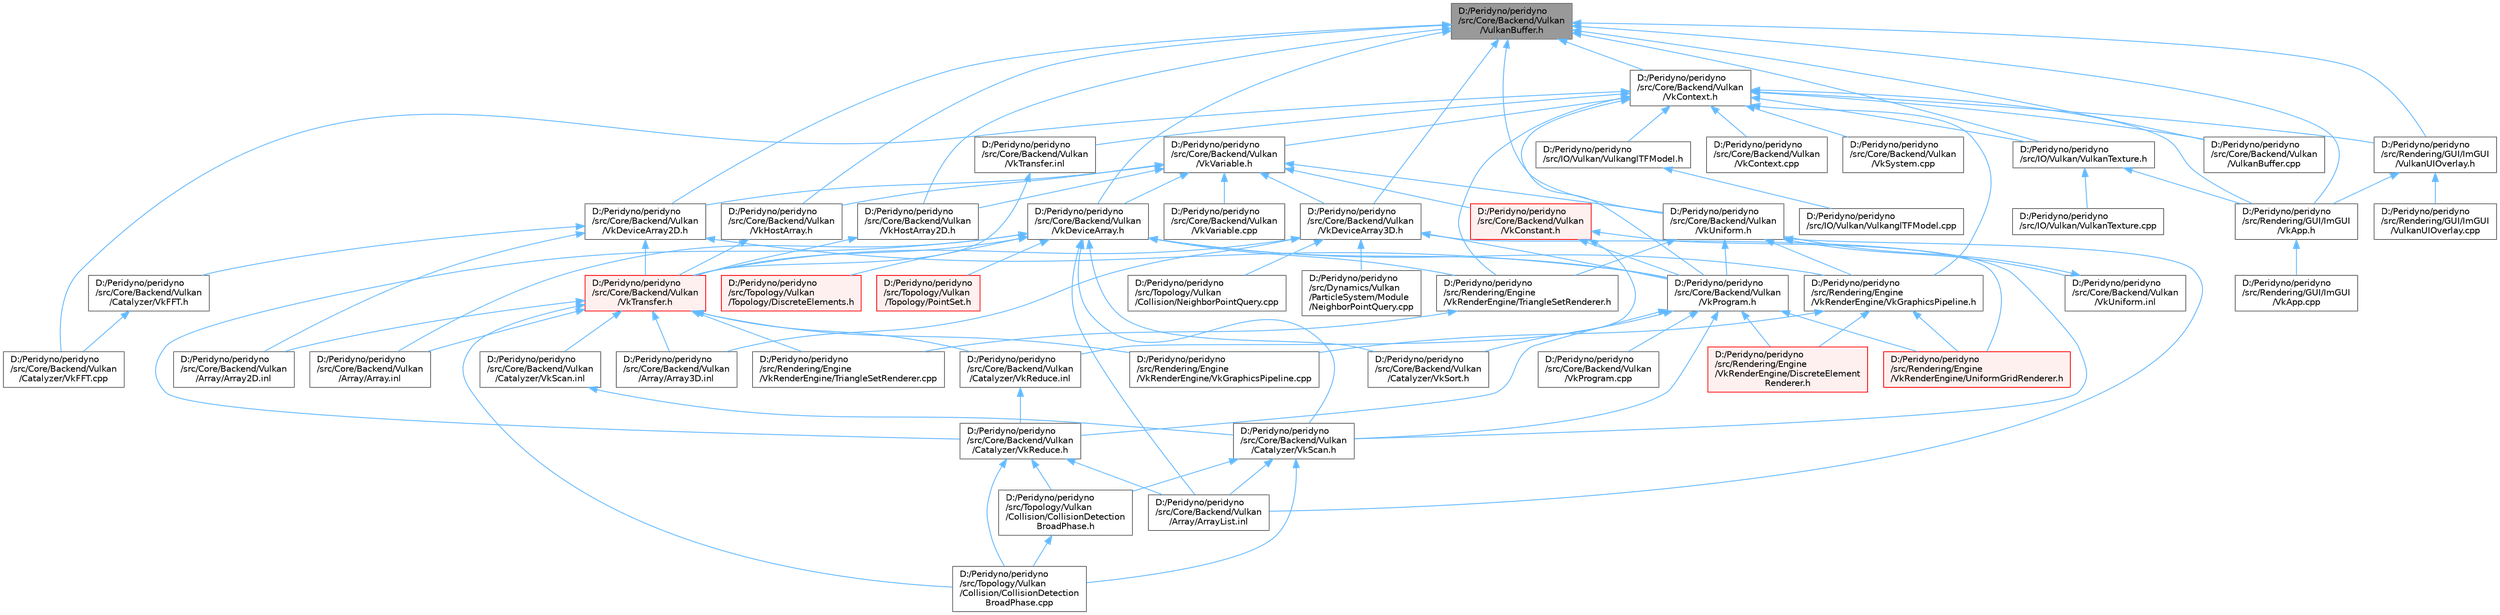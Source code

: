 digraph "D:/Peridyno/peridyno/src/Core/Backend/Vulkan/VulkanBuffer.h"
{
 // LATEX_PDF_SIZE
  bgcolor="transparent";
  edge [fontname=Helvetica,fontsize=10,labelfontname=Helvetica,labelfontsize=10];
  node [fontname=Helvetica,fontsize=10,shape=box,height=0.2,width=0.4];
  Node1 [id="Node000001",label="D:/Peridyno/peridyno\l/src/Core/Backend/Vulkan\l/VulkanBuffer.h",height=0.2,width=0.4,color="gray40", fillcolor="grey60", style="filled", fontcolor="black",tooltip=" "];
  Node1 -> Node2 [id="edge1_Node000001_Node000002",dir="back",color="steelblue1",style="solid",tooltip=" "];
  Node2 [id="Node000002",label="D:/Peridyno/peridyno\l/src/Core/Backend/Vulkan\l/VkContext.h",height=0.2,width=0.4,color="grey40", fillcolor="white", style="filled",URL="$_vk_context_8h.html",tooltip=" "];
  Node2 -> Node3 [id="edge2_Node000002_Node000003",dir="back",color="steelblue1",style="solid",tooltip=" "];
  Node3 [id="Node000003",label="D:/Peridyno/peridyno\l/src/Core/Backend/Vulkan\l/Catalyzer/VkFFT.cpp",height=0.2,width=0.4,color="grey40", fillcolor="white", style="filled",URL="$_vk_f_f_t_8cpp.html",tooltip=" "];
  Node2 -> Node4 [id="edge3_Node000002_Node000004",dir="back",color="steelblue1",style="solid",tooltip=" "];
  Node4 [id="Node000004",label="D:/Peridyno/peridyno\l/src/Core/Backend/Vulkan\l/VkContext.cpp",height=0.2,width=0.4,color="grey40", fillcolor="white", style="filled",URL="$_vk_context_8cpp.html",tooltip=" "];
  Node2 -> Node5 [id="edge4_Node000002_Node000005",dir="back",color="steelblue1",style="solid",tooltip=" "];
  Node5 [id="Node000005",label="D:/Peridyno/peridyno\l/src/Core/Backend/Vulkan\l/VkProgram.h",height=0.2,width=0.4,color="grey40", fillcolor="white", style="filled",URL="$_vk_program_8h.html",tooltip=" "];
  Node5 -> Node6 [id="edge5_Node000005_Node000006",dir="back",color="steelblue1",style="solid",tooltip=" "];
  Node6 [id="Node000006",label="D:/Peridyno/peridyno\l/src/Core/Backend/Vulkan\l/Catalyzer/VkReduce.h",height=0.2,width=0.4,color="grey40", fillcolor="white", style="filled",URL="$_vk_reduce_8h.html",tooltip=" "];
  Node6 -> Node7 [id="edge6_Node000006_Node000007",dir="back",color="steelblue1",style="solid",tooltip=" "];
  Node7 [id="Node000007",label="D:/Peridyno/peridyno\l/src/Core/Backend/Vulkan\l/Array/ArrayList.inl",height=0.2,width=0.4,color="grey40", fillcolor="white", style="filled",URL="$_vulkan_2_array_2_array_list_8inl.html",tooltip=" "];
  Node6 -> Node8 [id="edge7_Node000006_Node000008",dir="back",color="steelblue1",style="solid",tooltip=" "];
  Node8 [id="Node000008",label="D:/Peridyno/peridyno\l/src/Topology/Vulkan\l/Collision/CollisionDetection\lBroadPhase.cpp",height=0.2,width=0.4,color="grey40", fillcolor="white", style="filled",URL="$_collision_detection_broad_phase_8cpp.html",tooltip=" "];
  Node6 -> Node9 [id="edge8_Node000006_Node000009",dir="back",color="steelblue1",style="solid",tooltip=" "];
  Node9 [id="Node000009",label="D:/Peridyno/peridyno\l/src/Topology/Vulkan\l/Collision/CollisionDetection\lBroadPhase.h",height=0.2,width=0.4,color="grey40", fillcolor="white", style="filled",URL="$_vulkan_2_collision_2_collision_detection_broad_phase_8h.html",tooltip=" "];
  Node9 -> Node8 [id="edge9_Node000009_Node000008",dir="back",color="steelblue1",style="solid",tooltip=" "];
  Node5 -> Node10 [id="edge10_Node000005_Node000010",dir="back",color="steelblue1",style="solid",tooltip=" "];
  Node10 [id="Node000010",label="D:/Peridyno/peridyno\l/src/Core/Backend/Vulkan\l/Catalyzer/VkScan.h",height=0.2,width=0.4,color="grey40", fillcolor="white", style="filled",URL="$_vk_scan_8h.html",tooltip=" "];
  Node10 -> Node7 [id="edge11_Node000010_Node000007",dir="back",color="steelblue1",style="solid",tooltip=" "];
  Node10 -> Node8 [id="edge12_Node000010_Node000008",dir="back",color="steelblue1",style="solid",tooltip=" "];
  Node10 -> Node9 [id="edge13_Node000010_Node000009",dir="back",color="steelblue1",style="solid",tooltip=" "];
  Node5 -> Node11 [id="edge14_Node000005_Node000011",dir="back",color="steelblue1",style="solid",tooltip=" "];
  Node11 [id="Node000011",label="D:/Peridyno/peridyno\l/src/Core/Backend/Vulkan\l/Catalyzer/VkSort.h",height=0.2,width=0.4,color="grey40", fillcolor="white", style="filled",URL="$_vk_sort_8h.html",tooltip=" "];
  Node5 -> Node12 [id="edge15_Node000005_Node000012",dir="back",color="steelblue1",style="solid",tooltip=" "];
  Node12 [id="Node000012",label="D:/Peridyno/peridyno\l/src/Core/Backend/Vulkan\l/VkProgram.cpp",height=0.2,width=0.4,color="grey40", fillcolor="white", style="filled",URL="$_vk_program_8cpp.html",tooltip=" "];
  Node5 -> Node13 [id="edge16_Node000005_Node000013",dir="back",color="steelblue1",style="solid",tooltip=" "];
  Node13 [id="Node000013",label="D:/Peridyno/peridyno\l/src/Rendering/Engine\l/VkRenderEngine/DiscreteElement\lRenderer.h",height=0.2,width=0.4,color="red", fillcolor="#FFF0F0", style="filled",URL="$_discrete_element_renderer_8h.html",tooltip=" "];
  Node5 -> Node15 [id="edge17_Node000005_Node000015",dir="back",color="steelblue1",style="solid",tooltip=" "];
  Node15 [id="Node000015",label="D:/Peridyno/peridyno\l/src/Rendering/Engine\l/VkRenderEngine/UniformGridRenderer.h",height=0.2,width=0.4,color="red", fillcolor="#FFF0F0", style="filled",URL="$_uniform_grid_renderer_8h.html",tooltip=" "];
  Node2 -> Node17 [id="edge18_Node000002_Node000017",dir="back",color="steelblue1",style="solid",tooltip=" "];
  Node17 [id="Node000017",label="D:/Peridyno/peridyno\l/src/Core/Backend/Vulkan\l/VkSystem.cpp",height=0.2,width=0.4,color="grey40", fillcolor="white", style="filled",URL="$_vk_system_8cpp.html",tooltip=" "];
  Node2 -> Node18 [id="edge19_Node000002_Node000018",dir="back",color="steelblue1",style="solid",tooltip=" "];
  Node18 [id="Node000018",label="D:/Peridyno/peridyno\l/src/Core/Backend/Vulkan\l/VkTransfer.inl",height=0.2,width=0.4,color="grey40", fillcolor="white", style="filled",URL="$_vk_transfer_8inl.html",tooltip=" "];
  Node18 -> Node19 [id="edge20_Node000018_Node000019",dir="back",color="steelblue1",style="solid",tooltip=" "];
  Node19 [id="Node000019",label="D:/Peridyno/peridyno\l/src/Core/Backend/Vulkan\l/VkTransfer.h",height=0.2,width=0.4,color="red", fillcolor="#FFF0F0", style="filled",URL="$_vk_transfer_8h.html",tooltip=" "];
  Node19 -> Node20 [id="edge21_Node000019_Node000020",dir="back",color="steelblue1",style="solid",tooltip=" "];
  Node20 [id="Node000020",label="D:/Peridyno/peridyno\l/src/Core/Backend/Vulkan\l/Array/Array.inl",height=0.2,width=0.4,color="grey40", fillcolor="white", style="filled",URL="$_vulkan_2_array_2_array_8inl.html",tooltip=" "];
  Node19 -> Node21 [id="edge22_Node000019_Node000021",dir="back",color="steelblue1",style="solid",tooltip=" "];
  Node21 [id="Node000021",label="D:/Peridyno/peridyno\l/src/Core/Backend/Vulkan\l/Array/Array2D.inl",height=0.2,width=0.4,color="grey40", fillcolor="white", style="filled",URL="$_vulkan_2_array_2_array2_d_8inl.html",tooltip=" "];
  Node19 -> Node22 [id="edge23_Node000019_Node000022",dir="back",color="steelblue1",style="solid",tooltip=" "];
  Node22 [id="Node000022",label="D:/Peridyno/peridyno\l/src/Core/Backend/Vulkan\l/Array/Array3D.inl",height=0.2,width=0.4,color="grey40", fillcolor="white", style="filled",URL="$_vulkan_2_array_2_array3_d_8inl.html",tooltip=" "];
  Node19 -> Node23 [id="edge24_Node000019_Node000023",dir="back",color="steelblue1",style="solid",tooltip=" "];
  Node23 [id="Node000023",label="D:/Peridyno/peridyno\l/src/Core/Backend/Vulkan\l/Catalyzer/VkReduce.inl",height=0.2,width=0.4,color="grey40", fillcolor="white", style="filled",URL="$_vk_reduce_8inl.html",tooltip=" "];
  Node23 -> Node6 [id="edge25_Node000023_Node000006",dir="back",color="steelblue1",style="solid",tooltip=" "];
  Node19 -> Node24 [id="edge26_Node000019_Node000024",dir="back",color="steelblue1",style="solid",tooltip=" "];
  Node24 [id="Node000024",label="D:/Peridyno/peridyno\l/src/Core/Backend/Vulkan\l/Catalyzer/VkScan.inl",height=0.2,width=0.4,color="grey40", fillcolor="white", style="filled",URL="$_vk_scan_8inl.html",tooltip=" "];
  Node24 -> Node10 [id="edge27_Node000024_Node000010",dir="back",color="steelblue1",style="solid",tooltip=" "];
  Node19 -> Node26 [id="edge28_Node000019_Node000026",dir="back",color="steelblue1",style="solid",tooltip=" "];
  Node26 [id="Node000026",label="D:/Peridyno/peridyno\l/src/Rendering/Engine\l/VkRenderEngine/TriangleSetRenderer.cpp",height=0.2,width=0.4,color="grey40", fillcolor="white", style="filled",URL="$_triangle_set_renderer_8cpp.html",tooltip=" "];
  Node19 -> Node27 [id="edge29_Node000019_Node000027",dir="back",color="steelblue1",style="solid",tooltip=" "];
  Node27 [id="Node000027",label="D:/Peridyno/peridyno\l/src/Rendering/Engine\l/VkRenderEngine/VkGraphicsPipeline.cpp",height=0.2,width=0.4,color="grey40", fillcolor="white", style="filled",URL="$_vk_graphics_pipeline_8cpp.html",tooltip=" "];
  Node19 -> Node8 [id="edge30_Node000019_Node000008",dir="back",color="steelblue1",style="solid",tooltip=" "];
  Node2 -> Node32 [id="edge31_Node000002_Node000032",dir="back",color="steelblue1",style="solid",tooltip=" "];
  Node32 [id="Node000032",label="D:/Peridyno/peridyno\l/src/Core/Backend/Vulkan\l/VkVariable.h",height=0.2,width=0.4,color="grey40", fillcolor="white", style="filled",URL="$_vk_variable_8h.html",tooltip=" "];
  Node32 -> Node33 [id="edge32_Node000032_Node000033",dir="back",color="steelblue1",style="solid",tooltip=" "];
  Node33 [id="Node000033",label="D:/Peridyno/peridyno\l/src/Core/Backend/Vulkan\l/VkConstant.h",height=0.2,width=0.4,color="red", fillcolor="#FFF0F0", style="filled",URL="$_vk_constant_8h.html",tooltip=" "];
  Node33 -> Node23 [id="edge33_Node000033_Node000023",dir="back",color="steelblue1",style="solid",tooltip=" "];
  Node33 -> Node10 [id="edge34_Node000033_Node000010",dir="back",color="steelblue1",style="solid",tooltip=" "];
  Node33 -> Node5 [id="edge35_Node000033_Node000005",dir="back",color="steelblue1",style="solid",tooltip=" "];
  Node32 -> Node35 [id="edge36_Node000032_Node000035",dir="back",color="steelblue1",style="solid",tooltip=" "];
  Node35 [id="Node000035",label="D:/Peridyno/peridyno\l/src/Core/Backend/Vulkan\l/VkDeviceArray.h",height=0.2,width=0.4,color="grey40", fillcolor="white", style="filled",URL="$_vk_device_array_8h.html",tooltip=" "];
  Node35 -> Node20 [id="edge37_Node000035_Node000020",dir="back",color="steelblue1",style="solid",tooltip=" "];
  Node35 -> Node7 [id="edge38_Node000035_Node000007",dir="back",color="steelblue1",style="solid",tooltip=" "];
  Node35 -> Node6 [id="edge39_Node000035_Node000006",dir="back",color="steelblue1",style="solid",tooltip=" "];
  Node35 -> Node10 [id="edge40_Node000035_Node000010",dir="back",color="steelblue1",style="solid",tooltip=" "];
  Node35 -> Node11 [id="edge41_Node000035_Node000011",dir="back",color="steelblue1",style="solid",tooltip=" "];
  Node35 -> Node5 [id="edge42_Node000035_Node000005",dir="back",color="steelblue1",style="solid",tooltip=" "];
  Node35 -> Node19 [id="edge43_Node000035_Node000019",dir="back",color="steelblue1",style="solid",tooltip=" "];
  Node35 -> Node36 [id="edge44_Node000035_Node000036",dir="back",color="steelblue1",style="solid",tooltip=" "];
  Node36 [id="Node000036",label="D:/Peridyno/peridyno\l/src/Rendering/Engine\l/VkRenderEngine/TriangleSetRenderer.h",height=0.2,width=0.4,color="grey40", fillcolor="white", style="filled",URL="$_triangle_set_renderer_8h.html",tooltip=" "];
  Node36 -> Node26 [id="edge45_Node000036_Node000026",dir="back",color="steelblue1",style="solid",tooltip=" "];
  Node35 -> Node37 [id="edge46_Node000035_Node000037",dir="back",color="steelblue1",style="solid",tooltip=" "];
  Node37 [id="Node000037",label="D:/Peridyno/peridyno\l/src/Rendering/Engine\l/VkRenderEngine/VkGraphicsPipeline.h",height=0.2,width=0.4,color="grey40", fillcolor="white", style="filled",URL="$_vk_graphics_pipeline_8h.html",tooltip=" "];
  Node37 -> Node13 [id="edge47_Node000037_Node000013",dir="back",color="steelblue1",style="solid",tooltip=" "];
  Node37 -> Node15 [id="edge48_Node000037_Node000015",dir="back",color="steelblue1",style="solid",tooltip=" "];
  Node37 -> Node27 [id="edge49_Node000037_Node000027",dir="back",color="steelblue1",style="solid",tooltip=" "];
  Node35 -> Node38 [id="edge50_Node000035_Node000038",dir="back",color="steelblue1",style="solid",tooltip=" "];
  Node38 [id="Node000038",label="D:/Peridyno/peridyno\l/src/Topology/Vulkan\l/Topology/DiscreteElements.h",height=0.2,width=0.4,color="red", fillcolor="#FFF0F0", style="filled",URL="$_vulkan_2_topology_2_discrete_elements_8h.html",tooltip=" "];
  Node35 -> Node39 [id="edge51_Node000035_Node000039",dir="back",color="steelblue1",style="solid",tooltip=" "];
  Node39 [id="Node000039",label="D:/Peridyno/peridyno\l/src/Topology/Vulkan\l/Topology/PointSet.h",height=0.2,width=0.4,color="red", fillcolor="#FFF0F0", style="filled",URL="$_vulkan_2_topology_2_point_set_8h.html",tooltip=" "];
  Node32 -> Node45 [id="edge52_Node000032_Node000045",dir="back",color="steelblue1",style="solid",tooltip=" "];
  Node45 [id="Node000045",label="D:/Peridyno/peridyno\l/src/Core/Backend/Vulkan\l/VkDeviceArray2D.h",height=0.2,width=0.4,color="grey40", fillcolor="white", style="filled",URL="$_vk_device_array2_d_8h.html",tooltip=" "];
  Node45 -> Node21 [id="edge53_Node000045_Node000021",dir="back",color="steelblue1",style="solid",tooltip=" "];
  Node45 -> Node46 [id="edge54_Node000045_Node000046",dir="back",color="steelblue1",style="solid",tooltip=" "];
  Node46 [id="Node000046",label="D:/Peridyno/peridyno\l/src/Core/Backend/Vulkan\l/Catalyzer/VkFFT.h",height=0.2,width=0.4,color="grey40", fillcolor="white", style="filled",URL="$_vk_f_f_t_8h.html",tooltip=" "];
  Node46 -> Node3 [id="edge55_Node000046_Node000003",dir="back",color="steelblue1",style="solid",tooltip=" "];
  Node45 -> Node5 [id="edge56_Node000045_Node000005",dir="back",color="steelblue1",style="solid",tooltip=" "];
  Node45 -> Node19 [id="edge57_Node000045_Node000019",dir="back",color="steelblue1",style="solid",tooltip=" "];
  Node32 -> Node47 [id="edge58_Node000032_Node000047",dir="back",color="steelblue1",style="solid",tooltip=" "];
  Node47 [id="Node000047",label="D:/Peridyno/peridyno\l/src/Core/Backend/Vulkan\l/VkDeviceArray3D.h",height=0.2,width=0.4,color="grey40", fillcolor="white", style="filled",URL="$_vk_device_array3_d_8h.html",tooltip=" "];
  Node47 -> Node22 [id="edge59_Node000047_Node000022",dir="back",color="steelblue1",style="solid",tooltip=" "];
  Node47 -> Node5 [id="edge60_Node000047_Node000005",dir="back",color="steelblue1",style="solid",tooltip=" "];
  Node47 -> Node19 [id="edge61_Node000047_Node000019",dir="back",color="steelblue1",style="solid",tooltip=" "];
  Node47 -> Node48 [id="edge62_Node000047_Node000048",dir="back",color="steelblue1",style="solid",tooltip=" "];
  Node48 [id="Node000048",label="D:/Peridyno/peridyno\l/src/Dynamics/Vulkan\l/ParticleSystem/Module\l/NeighborPointQuery.cpp",height=0.2,width=0.4,color="grey40", fillcolor="white", style="filled",URL="$_dynamics_2_vulkan_2_particle_system_2_module_2_neighbor_point_query_8cpp.html",tooltip=" "];
  Node47 -> Node15 [id="edge63_Node000047_Node000015",dir="back",color="steelblue1",style="solid",tooltip=" "];
  Node47 -> Node49 [id="edge64_Node000047_Node000049",dir="back",color="steelblue1",style="solid",tooltip=" "];
  Node49 [id="Node000049",label="D:/Peridyno/peridyno\l/src/Topology/Vulkan\l/Collision/NeighborPointQuery.cpp",height=0.2,width=0.4,color="grey40", fillcolor="white", style="filled",URL="$_topology_2_vulkan_2_collision_2_neighbor_point_query_8cpp.html",tooltip=" "];
  Node32 -> Node50 [id="edge65_Node000032_Node000050",dir="back",color="steelblue1",style="solid",tooltip=" "];
  Node50 [id="Node000050",label="D:/Peridyno/peridyno\l/src/Core/Backend/Vulkan\l/VkHostArray.h",height=0.2,width=0.4,color="grey40", fillcolor="white", style="filled",URL="$_vk_host_array_8h.html",tooltip=" "];
  Node50 -> Node19 [id="edge66_Node000050_Node000019",dir="back",color="steelblue1",style="solid",tooltip=" "];
  Node32 -> Node51 [id="edge67_Node000032_Node000051",dir="back",color="steelblue1",style="solid",tooltip=" "];
  Node51 [id="Node000051",label="D:/Peridyno/peridyno\l/src/Core/Backend/Vulkan\l/VkHostArray2D.h",height=0.2,width=0.4,color="grey40", fillcolor="white", style="filled",URL="$_vk_host_array2_d_8h.html",tooltip=" "];
  Node51 -> Node19 [id="edge68_Node000051_Node000019",dir="back",color="steelblue1",style="solid",tooltip=" "];
  Node32 -> Node52 [id="edge69_Node000032_Node000052",dir="back",color="steelblue1",style="solid",tooltip=" "];
  Node52 [id="Node000052",label="D:/Peridyno/peridyno\l/src/Core/Backend/Vulkan\l/VkUniform.h",height=0.2,width=0.4,color="grey40", fillcolor="white", style="filled",URL="$_vk_uniform_8h.html",tooltip=" "];
  Node52 -> Node7 [id="edge70_Node000052_Node000007",dir="back",color="steelblue1",style="solid",tooltip=" "];
  Node52 -> Node5 [id="edge71_Node000052_Node000005",dir="back",color="steelblue1",style="solid",tooltip=" "];
  Node52 -> Node53 [id="edge72_Node000052_Node000053",dir="back",color="steelblue1",style="solid",tooltip=" "];
  Node53 [id="Node000053",label="D:/Peridyno/peridyno\l/src/Core/Backend/Vulkan\l/VkUniform.inl",height=0.2,width=0.4,color="grey40", fillcolor="white", style="filled",URL="$_vk_uniform_8inl.html",tooltip=" "];
  Node53 -> Node52 [id="edge73_Node000053_Node000052",dir="back",color="steelblue1",style="solid",tooltip=" "];
  Node52 -> Node36 [id="edge74_Node000052_Node000036",dir="back",color="steelblue1",style="solid",tooltip=" "];
  Node52 -> Node37 [id="edge75_Node000052_Node000037",dir="back",color="steelblue1",style="solid",tooltip=" "];
  Node32 -> Node54 [id="edge76_Node000032_Node000054",dir="back",color="steelblue1",style="solid",tooltip=" "];
  Node54 [id="Node000054",label="D:/Peridyno/peridyno\l/src/Core/Backend/Vulkan\l/VkVariable.cpp",height=0.2,width=0.4,color="grey40", fillcolor="white", style="filled",URL="$_vk_variable_8cpp.html",tooltip=" "];
  Node2 -> Node55 [id="edge77_Node000002_Node000055",dir="back",color="steelblue1",style="solid",tooltip=" "];
  Node55 [id="Node000055",label="D:/Peridyno/peridyno\l/src/Core/Backend/Vulkan\l/VulkanBuffer.cpp",height=0.2,width=0.4,color="grey40", fillcolor="white", style="filled",URL="$_vulkan_buffer_8cpp.html",tooltip=" "];
  Node2 -> Node56 [id="edge78_Node000002_Node000056",dir="back",color="steelblue1",style="solid",tooltip=" "];
  Node56 [id="Node000056",label="D:/Peridyno/peridyno\l/src/IO/Vulkan/VulkanTexture.h",height=0.2,width=0.4,color="grey40", fillcolor="white", style="filled",URL="$_vulkan_texture_8h.html",tooltip=" "];
  Node56 -> Node57 [id="edge79_Node000056_Node000057",dir="back",color="steelblue1",style="solid",tooltip=" "];
  Node57 [id="Node000057",label="D:/Peridyno/peridyno\l/src/IO/Vulkan/VulkanTexture.cpp",height=0.2,width=0.4,color="grey40", fillcolor="white", style="filled",URL="$_vulkan_texture_8cpp.html",tooltip=" "];
  Node56 -> Node58 [id="edge80_Node000056_Node000058",dir="back",color="steelblue1",style="solid",tooltip=" "];
  Node58 [id="Node000058",label="D:/Peridyno/peridyno\l/src/Rendering/GUI/ImGUI\l/VkApp.h",height=0.2,width=0.4,color="grey40", fillcolor="white", style="filled",URL="$_vk_app_8h.html",tooltip=" "];
  Node58 -> Node59 [id="edge81_Node000058_Node000059",dir="back",color="steelblue1",style="solid",tooltip=" "];
  Node59 [id="Node000059",label="D:/Peridyno/peridyno\l/src/Rendering/GUI/ImGUI\l/VkApp.cpp",height=0.2,width=0.4,color="grey40", fillcolor="white", style="filled",URL="$_vk_app_8cpp.html",tooltip=" "];
  Node2 -> Node60 [id="edge82_Node000002_Node000060",dir="back",color="steelblue1",style="solid",tooltip=" "];
  Node60 [id="Node000060",label="D:/Peridyno/peridyno\l/src/IO/Vulkan/VulkanglTFModel.h",height=0.2,width=0.4,color="grey40", fillcolor="white", style="filled",URL="$_vulkangl_t_f_model_8h.html",tooltip=" "];
  Node60 -> Node61 [id="edge83_Node000060_Node000061",dir="back",color="steelblue1",style="solid",tooltip=" "];
  Node61 [id="Node000061",label="D:/Peridyno/peridyno\l/src/IO/Vulkan/VulkanglTFModel.cpp",height=0.2,width=0.4,color="grey40", fillcolor="white", style="filled",URL="$_vulkangl_t_f_model_8cpp.html",tooltip=" "];
  Node2 -> Node36 [id="edge84_Node000002_Node000036",dir="back",color="steelblue1",style="solid",tooltip=" "];
  Node2 -> Node37 [id="edge85_Node000002_Node000037",dir="back",color="steelblue1",style="solid",tooltip=" "];
  Node2 -> Node58 [id="edge86_Node000002_Node000058",dir="back",color="steelblue1",style="solid",tooltip=" "];
  Node2 -> Node62 [id="edge87_Node000002_Node000062",dir="back",color="steelblue1",style="solid",tooltip=" "];
  Node62 [id="Node000062",label="D:/Peridyno/peridyno\l/src/Rendering/GUI/ImGUI\l/VulkanUIOverlay.h",height=0.2,width=0.4,color="grey40", fillcolor="white", style="filled",URL="$_vulkan_u_i_overlay_8h.html",tooltip=" "];
  Node62 -> Node58 [id="edge88_Node000062_Node000058",dir="back",color="steelblue1",style="solid",tooltip=" "];
  Node62 -> Node63 [id="edge89_Node000062_Node000063",dir="back",color="steelblue1",style="solid",tooltip=" "];
  Node63 [id="Node000063",label="D:/Peridyno/peridyno\l/src/Rendering/GUI/ImGUI\l/VulkanUIOverlay.cpp",height=0.2,width=0.4,color="grey40", fillcolor="white", style="filled",URL="$_vulkan_u_i_overlay_8cpp.html",tooltip=" "];
  Node1 -> Node35 [id="edge90_Node000001_Node000035",dir="back",color="steelblue1",style="solid",tooltip=" "];
  Node1 -> Node45 [id="edge91_Node000001_Node000045",dir="back",color="steelblue1",style="solid",tooltip=" "];
  Node1 -> Node47 [id="edge92_Node000001_Node000047",dir="back",color="steelblue1",style="solid",tooltip=" "];
  Node1 -> Node50 [id="edge93_Node000001_Node000050",dir="back",color="steelblue1",style="solid",tooltip=" "];
  Node1 -> Node51 [id="edge94_Node000001_Node000051",dir="back",color="steelblue1",style="solid",tooltip=" "];
  Node1 -> Node52 [id="edge95_Node000001_Node000052",dir="back",color="steelblue1",style="solid",tooltip=" "];
  Node1 -> Node55 [id="edge96_Node000001_Node000055",dir="back",color="steelblue1",style="solid",tooltip=" "];
  Node1 -> Node56 [id="edge97_Node000001_Node000056",dir="back",color="steelblue1",style="solid",tooltip=" "];
  Node1 -> Node58 [id="edge98_Node000001_Node000058",dir="back",color="steelblue1",style="solid",tooltip=" "];
  Node1 -> Node62 [id="edge99_Node000001_Node000062",dir="back",color="steelblue1",style="solid",tooltip=" "];
}
